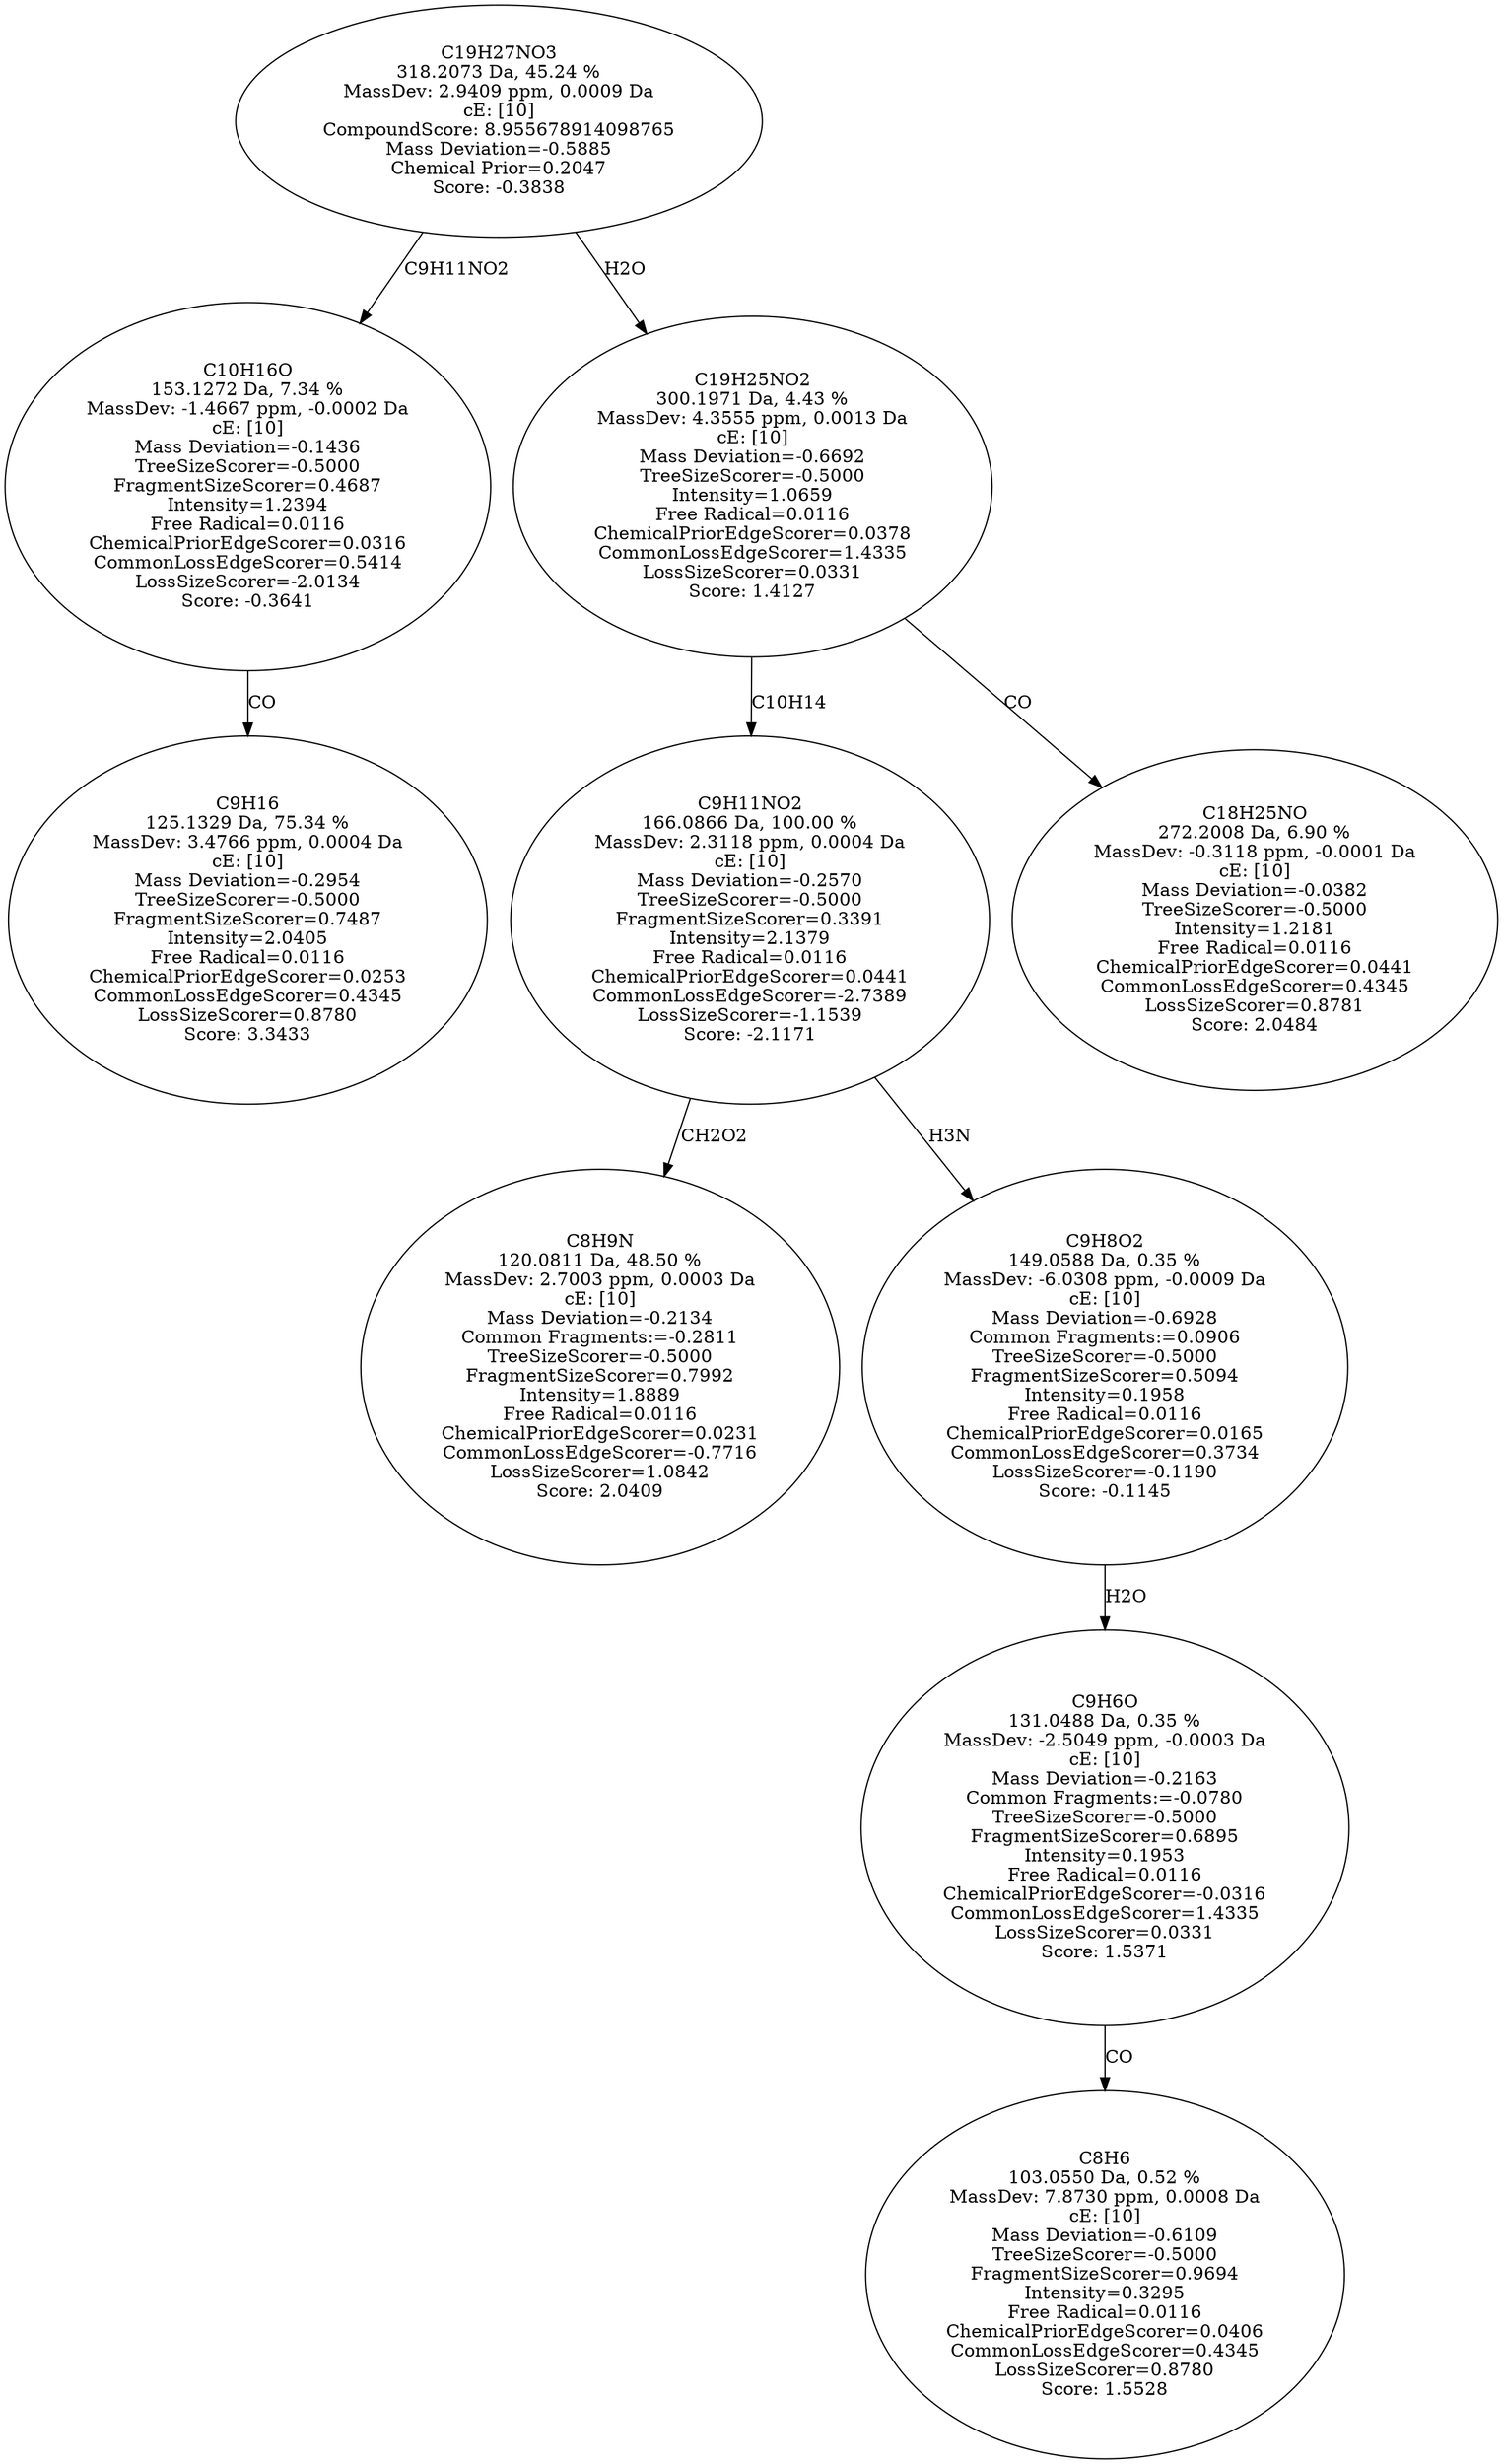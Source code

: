 strict digraph {
v1 [label="C9H16\n125.1329 Da, 75.34 %\nMassDev: 3.4766 ppm, 0.0004 Da\ncE: [10]\nMass Deviation=-0.2954\nTreeSizeScorer=-0.5000\nFragmentSizeScorer=0.7487\nIntensity=2.0405\nFree Radical=0.0116\nChemicalPriorEdgeScorer=0.0253\nCommonLossEdgeScorer=0.4345\nLossSizeScorer=0.8780\nScore: 3.3433"];
v2 [label="C10H16O\n153.1272 Da, 7.34 %\nMassDev: -1.4667 ppm, -0.0002 Da\ncE: [10]\nMass Deviation=-0.1436\nTreeSizeScorer=-0.5000\nFragmentSizeScorer=0.4687\nIntensity=1.2394\nFree Radical=0.0116\nChemicalPriorEdgeScorer=0.0316\nCommonLossEdgeScorer=0.5414\nLossSizeScorer=-2.0134\nScore: -0.3641"];
v3 [label="C8H9N\n120.0811 Da, 48.50 %\nMassDev: 2.7003 ppm, 0.0003 Da\ncE: [10]\nMass Deviation=-0.2134\nCommon Fragments:=-0.2811\nTreeSizeScorer=-0.5000\nFragmentSizeScorer=0.7992\nIntensity=1.8889\nFree Radical=0.0116\nChemicalPriorEdgeScorer=0.0231\nCommonLossEdgeScorer=-0.7716\nLossSizeScorer=1.0842\nScore: 2.0409"];
v4 [label="C8H6\n103.0550 Da, 0.52 %\nMassDev: 7.8730 ppm, 0.0008 Da\ncE: [10]\nMass Deviation=-0.6109\nTreeSizeScorer=-0.5000\nFragmentSizeScorer=0.9694\nIntensity=0.3295\nFree Radical=0.0116\nChemicalPriorEdgeScorer=0.0406\nCommonLossEdgeScorer=0.4345\nLossSizeScorer=0.8780\nScore: 1.5528"];
v5 [label="C9H6O\n131.0488 Da, 0.35 %\nMassDev: -2.5049 ppm, -0.0003 Da\ncE: [10]\nMass Deviation=-0.2163\nCommon Fragments:=-0.0780\nTreeSizeScorer=-0.5000\nFragmentSizeScorer=0.6895\nIntensity=0.1953\nFree Radical=0.0116\nChemicalPriorEdgeScorer=-0.0316\nCommonLossEdgeScorer=1.4335\nLossSizeScorer=0.0331\nScore: 1.5371"];
v6 [label="C9H8O2\n149.0588 Da, 0.35 %\nMassDev: -6.0308 ppm, -0.0009 Da\ncE: [10]\nMass Deviation=-0.6928\nCommon Fragments:=0.0906\nTreeSizeScorer=-0.5000\nFragmentSizeScorer=0.5094\nIntensity=0.1958\nFree Radical=0.0116\nChemicalPriorEdgeScorer=0.0165\nCommonLossEdgeScorer=0.3734\nLossSizeScorer=-0.1190\nScore: -0.1145"];
v7 [label="C9H11NO2\n166.0866 Da, 100.00 %\nMassDev: 2.3118 ppm, 0.0004 Da\ncE: [10]\nMass Deviation=-0.2570\nTreeSizeScorer=-0.5000\nFragmentSizeScorer=0.3391\nIntensity=2.1379\nFree Radical=0.0116\nChemicalPriorEdgeScorer=0.0441\nCommonLossEdgeScorer=-2.7389\nLossSizeScorer=-1.1539\nScore: -2.1171"];
v8 [label="C18H25NO\n272.2008 Da, 6.90 %\nMassDev: -0.3118 ppm, -0.0001 Da\ncE: [10]\nMass Deviation=-0.0382\nTreeSizeScorer=-0.5000\nIntensity=1.2181\nFree Radical=0.0116\nChemicalPriorEdgeScorer=0.0441\nCommonLossEdgeScorer=0.4345\nLossSizeScorer=0.8781\nScore: 2.0484"];
v9 [label="C19H25NO2\n300.1971 Da, 4.43 %\nMassDev: 4.3555 ppm, 0.0013 Da\ncE: [10]\nMass Deviation=-0.6692\nTreeSizeScorer=-0.5000\nIntensity=1.0659\nFree Radical=0.0116\nChemicalPriorEdgeScorer=0.0378\nCommonLossEdgeScorer=1.4335\nLossSizeScorer=0.0331\nScore: 1.4127"];
v10 [label="C19H27NO3\n318.2073 Da, 45.24 %\nMassDev: 2.9409 ppm, 0.0009 Da\ncE: [10]\nCompoundScore: 8.955678914098765\nMass Deviation=-0.5885\nChemical Prior=0.2047\nScore: -0.3838"];
v2 -> v1 [label="CO"];
v10 -> v2 [label="C9H11NO2"];
v7 -> v3 [label="CH2O2"];
v5 -> v4 [label="CO"];
v6 -> v5 [label="H2O"];
v7 -> v6 [label="H3N"];
v9 -> v7 [label="C10H14"];
v9 -> v8 [label="CO"];
v10 -> v9 [label="H2O"];
}